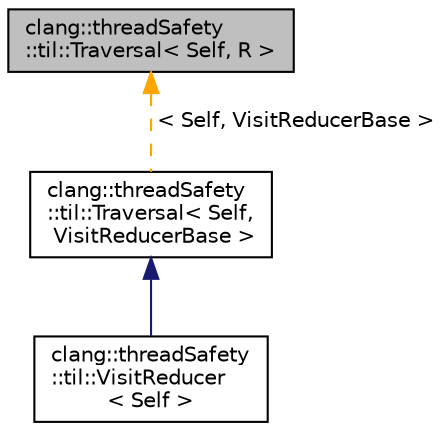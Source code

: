 digraph "clang::threadSafety::til::Traversal&lt; Self, R &gt;"
{
 // LATEX_PDF_SIZE
  bgcolor="transparent";
  edge [fontname="Helvetica",fontsize="10",labelfontname="Helvetica",labelfontsize="10"];
  node [fontname="Helvetica",fontsize="10",shape=record];
  Node1 [label="clang::threadSafety\l::til::Traversal\< Self, R \>",height=0.2,width=0.4,color="black", fillcolor="grey75", style="filled", fontcolor="black",tooltip=" "];
  Node1 -> Node2 [dir="back",color="orange",fontsize="10",style="dashed",label=" \< Self, VisitReducerBase \>" ,fontname="Helvetica"];
  Node2 [label="clang::threadSafety\l::til::Traversal\< Self,\l VisitReducerBase \>",height=0.2,width=0.4,color="black",URL="$classclang_1_1threadSafety_1_1til_1_1Traversal.html",tooltip=" "];
  Node2 -> Node3 [dir="back",color="midnightblue",fontsize="10",style="solid",fontname="Helvetica"];
  Node3 [label="clang::threadSafety\l::til::VisitReducer\l\< Self \>",height=0.2,width=0.4,color="black",URL="$classclang_1_1threadSafety_1_1til_1_1VisitReducer.html",tooltip=" "];
}
